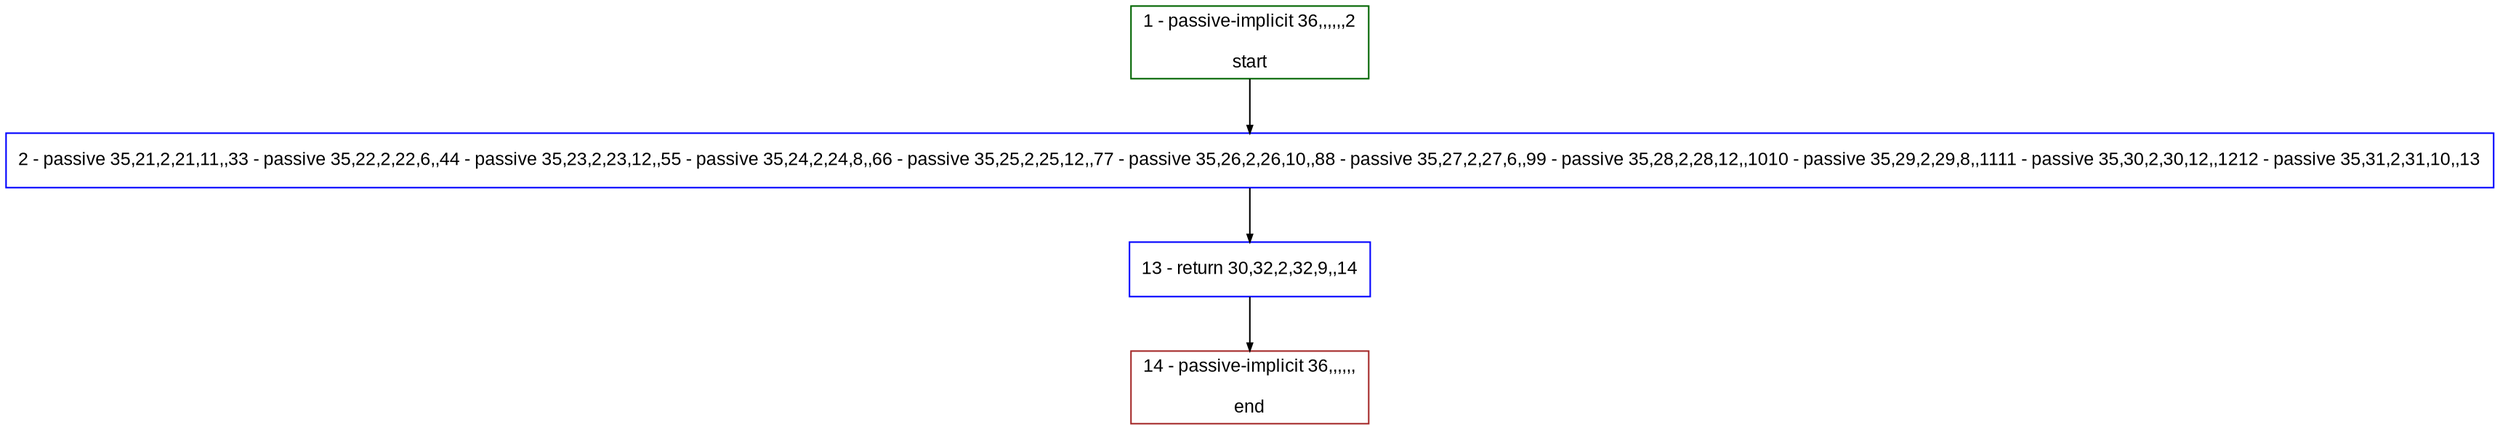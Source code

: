 digraph "" {
  graph [bgcolor="white", fillcolor="#FFFFCC", pack="true", packmode="clust", fontname="Arial", label="", fontsize="12", compound="true", style="rounded,filled"];
  node [node_initialized="no", fillcolor="white", fontname="Arial", label="", color="grey", fontsize="12", fixedsize="false", compound="true", shape="rectangle", style="filled"];
  edge [arrowtail="none", lhead="", fontcolor="black", fontname="Arial", label="", color="black", fontsize="12", arrowhead="normal", arrowsize="0.5", compound="true", ltail="", dir="forward"];
  __N1 [fillcolor="#ffffff", label="2 - passive 35,21,2,21,11,,33 - passive 35,22,2,22,6,,44 - passive 35,23,2,23,12,,55 - passive 35,24,2,24,8,,66 - passive 35,25,2,25,12,,77 - passive 35,26,2,26,10,,88 - passive 35,27,2,27,6,,99 - passive 35,28,2,28,12,,1010 - passive 35,29,2,29,8,,1111 - passive 35,30,2,30,12,,1212 - passive 35,31,2,31,10,,13", color="#0000ff", shape="box", style="filled"];
  __N2 [fillcolor="#ffffff", label="1 - passive-implicit 36,,,,,,2\n\nstart", color="#006400", shape="box", style="filled"];
  __N3 [fillcolor="#ffffff", label="13 - return 30,32,2,32,9,,14", color="#0000ff", shape="box", style="filled"];
  __N4 [fillcolor="#ffffff", label="14 - passive-implicit 36,,,,,,\n\nend", color="#a52a2a", shape="box", style="filled"];
  __N2 -> __N1 [arrowtail="none", color="#000000", label="", arrowhead="normal", dir="forward"];
  __N1 -> __N3 [arrowtail="none", color="#000000", label="", arrowhead="normal", dir="forward"];
  __N3 -> __N4 [arrowtail="none", color="#000000", label="", arrowhead="normal", dir="forward"];
}
